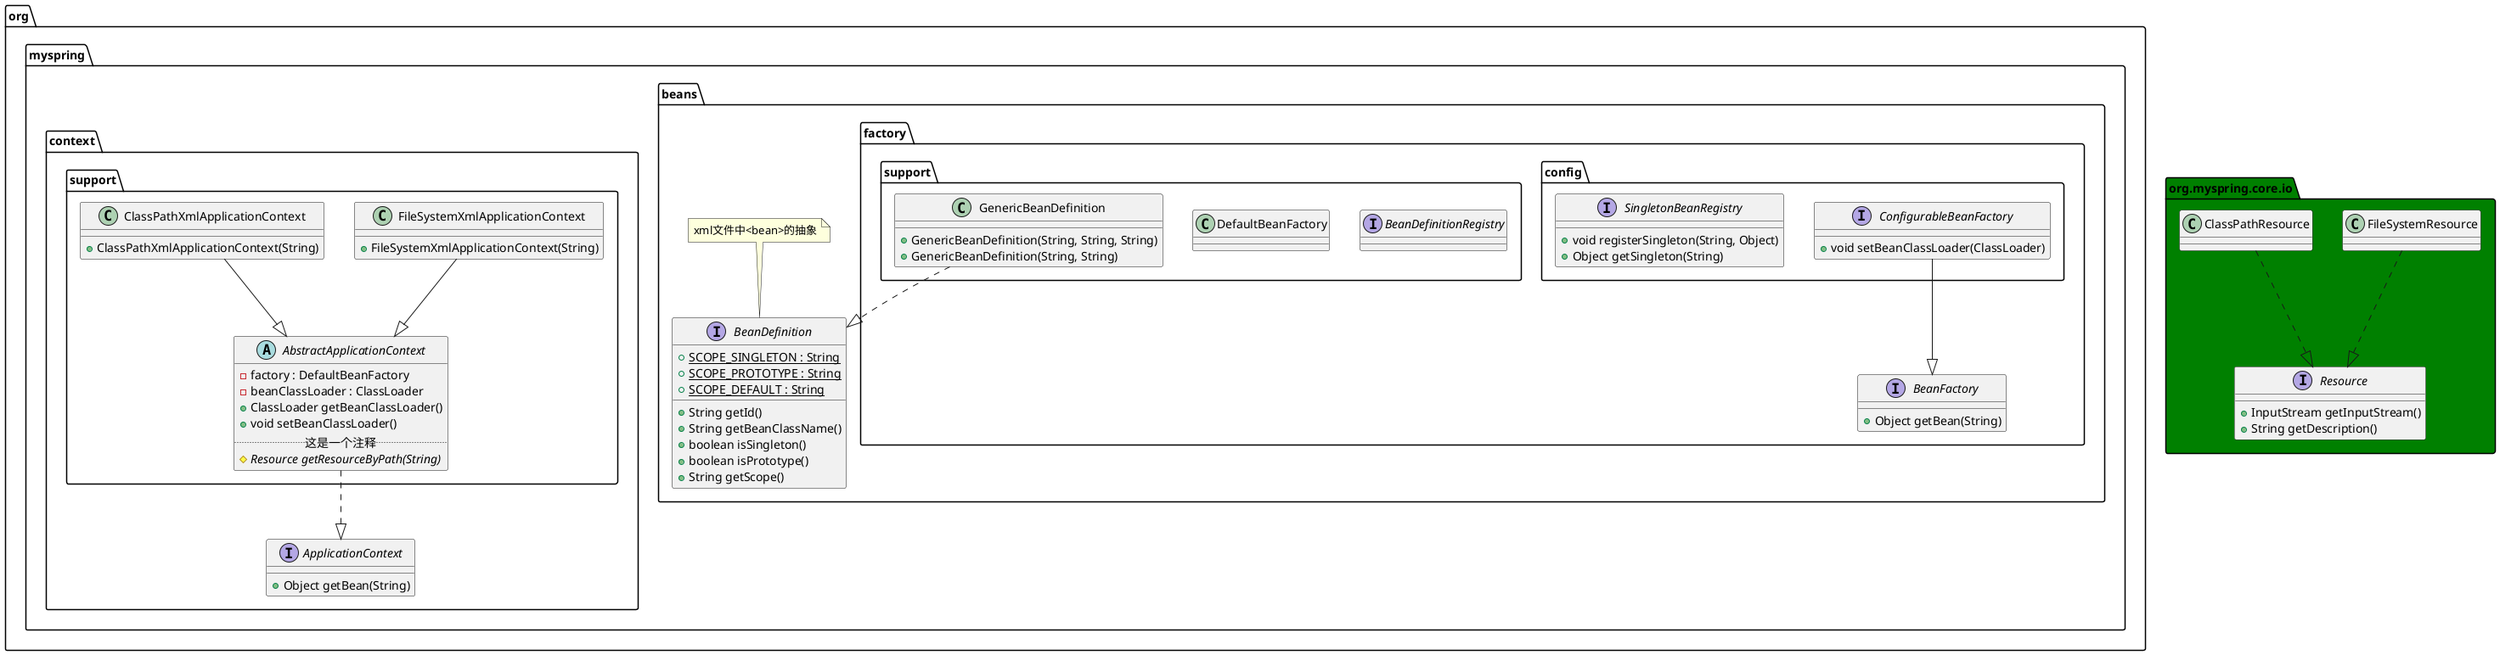 @startuml

package "org.myspring.beans" {

    interface BeanDefinition {
        + {static} SCOPE_SINGLETON : String
        + {static} SCOPE_PROTOTYPE : String
        + {static} SCOPE_DEFAULT : String
        + String getId()
        + String getBeanClassName()
        + boolean isSingleton()
        + boolean isPrototype()
        + String getScope()
    }
    note top: xml文件中<bean>的抽象

    package "factory" {
        interface BeanFactory {
            + Object getBean(String)
        }

        package "config" {
            interface ConfigurableBeanFactory {
                + void setBeanClassLoader(ClassLoader)
            }

            interface SingletonBeanRegistry {
                + void registerSingleton(String, Object)
                + Object getSingleton(String)
            }
        }

        package "support" {

            interface BeanDefinitionRegistry {

            }

            class DefaultBeanFactory {

            }

            class GenericBeanDefinition {
                + GenericBeanDefinition(String, String, String)
                + GenericBeanDefinition(String, String)
            }
        }
    }
}

package "org.myspring.core.io" as coreio #green {
    interface Resource {
        + InputStream getInputStream()
        + String getDescription()
    }

    class FileSystemResource {
    }

    class ClassPathResource {
    }
}

package "org.myspring.context" {
    interface ApplicationContext {
        + Object getBean(String)
    }

    package "support" {
        abstract class AbstractApplicationContext {
            - factory : DefaultBeanFactory
            - beanClassLoader : ClassLoader
            + ClassLoader getBeanClassLoader()
            + void setBeanClassLoader()
            ..这是一个注释..
            # {abstract} Resource getResourceByPath(String)
        }

        class FileSystemXmlApplicationContext {
            + FileSystemXmlApplicationContext(String)
        }

        class ClassPathXmlApplicationContext {
            + ClassPathXmlApplicationContext(String)
        }
    }
}



FileSystemResource ..|> Resource
ClassPathResource ..|> Resource

AbstractApplicationContext ..|> ApplicationContext
FileSystemXmlApplicationContext --|> AbstractApplicationContext
ClassPathXmlApplicationContext --|> AbstractApplicationContext

ConfigurableBeanFactory --|> BeanFactory

GenericBeanDefinition ..|> BeanDefinition


@enduml
